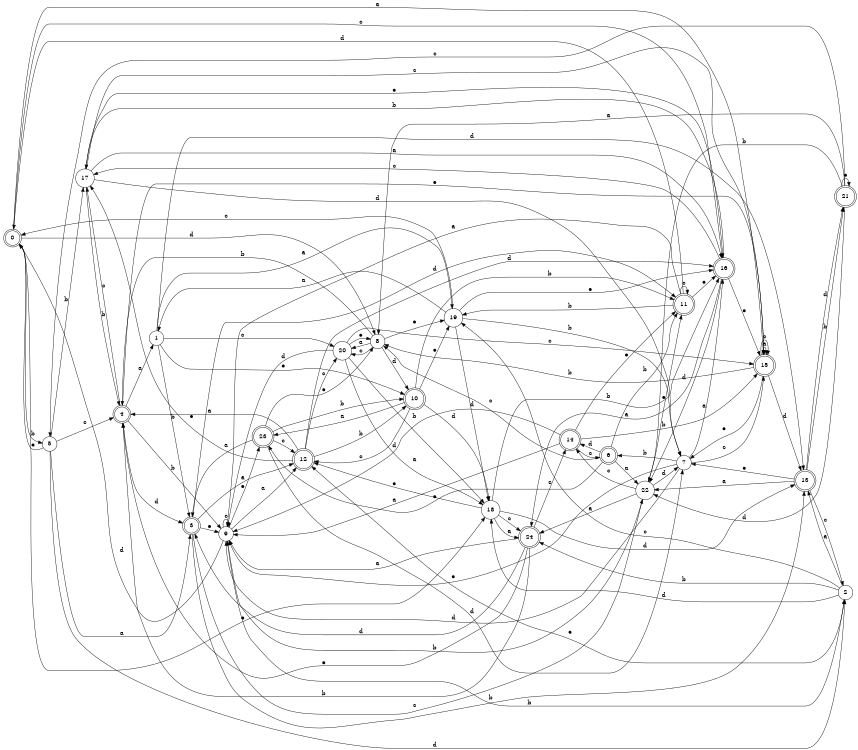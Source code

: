 digraph n20_7 {
__start0 [label="" shape="none"];

rankdir=LR;
size="8,5";

s0 [style="rounded,filled", color="black", fillcolor="white" shape="doublecircle", label="0"];
s1 [style="filled", color="black", fillcolor="white" shape="circle", label="1"];
s2 [style="filled", color="black", fillcolor="white" shape="circle", label="2"];
s3 [style="rounded,filled", color="black", fillcolor="white" shape="doublecircle", label="3"];
s4 [style="rounded,filled", color="black", fillcolor="white" shape="doublecircle", label="4"];
s5 [style="filled", color="black", fillcolor="white" shape="circle", label="5"];
s6 [style="rounded,filled", color="black", fillcolor="white" shape="doublecircle", label="6"];
s7 [style="filled", color="black", fillcolor="white" shape="circle", label="7"];
s8 [style="filled", color="black", fillcolor="white" shape="circle", label="8"];
s9 [style="filled", color="black", fillcolor="white" shape="circle", label="9"];
s10 [style="rounded,filled", color="black", fillcolor="white" shape="doublecircle", label="10"];
s11 [style="rounded,filled", color="black", fillcolor="white" shape="doublecircle", label="11"];
s12 [style="rounded,filled", color="black", fillcolor="white" shape="doublecircle", label="12"];
s13 [style="rounded,filled", color="black", fillcolor="white" shape="doublecircle", label="13"];
s14 [style="rounded,filled", color="black", fillcolor="white" shape="doublecircle", label="14"];
s15 [style="rounded,filled", color="black", fillcolor="white" shape="doublecircle", label="15"];
s16 [style="rounded,filled", color="black", fillcolor="white" shape="doublecircle", label="16"];
s17 [style="filled", color="black", fillcolor="white" shape="circle", label="17"];
s18 [style="filled", color="black", fillcolor="white" shape="circle", label="18"];
s19 [style="filled", color="black", fillcolor="white" shape="circle", label="19"];
s20 [style="filled", color="black", fillcolor="white" shape="circle", label="20"];
s21 [style="rounded,filled", color="black", fillcolor="white" shape="doublecircle", label="21"];
s22 [style="filled", color="black", fillcolor="white" shape="circle", label="22"];
s23 [style="rounded,filled", color="black", fillcolor="white" shape="doublecircle", label="23"];
s24 [style="rounded,filled", color="black", fillcolor="white" shape="doublecircle", label="24"];
s0 -> s15 [label="a"];
s0 -> s5 [label="b"];
s0 -> s16 [label="c"];
s0 -> s8 [label="d"];
s0 -> s18 [label="e"];
s1 -> s19 [label="a"];
s1 -> s3 [label="b"];
s1 -> s20 [label="c"];
s1 -> s13 [label="d"];
s1 -> s10 [label="e"];
s2 -> s13 [label="a"];
s2 -> s24 [label="b"];
s2 -> s19 [label="c"];
s2 -> s18 [label="d"];
s2 -> s12 [label="e"];
s3 -> s12 [label="a"];
s3 -> s13 [label="b"];
s3 -> s22 [label="c"];
s3 -> s11 [label="d"];
s3 -> s9 [label="e"];
s4 -> s1 [label="a"];
s4 -> s9 [label="b"];
s4 -> s17 [label="c"];
s4 -> s3 [label="d"];
s4 -> s15 [label="e"];
s5 -> s3 [label="a"];
s5 -> s17 [label="b"];
s5 -> s4 [label="c"];
s5 -> s2 [label="d"];
s5 -> s0 [label="e"];
s6 -> s22 [label="a"];
s6 -> s11 [label="b"];
s6 -> s8 [label="c"];
s6 -> s14 [label="d"];
s6 -> s23 [label="e"];
s7 -> s16 [label="a"];
s7 -> s6 [label="b"];
s7 -> s15 [label="c"];
s7 -> s9 [label="d"];
s7 -> s9 [label="e"];
s8 -> s20 [label="a"];
s8 -> s4 [label="b"];
s8 -> s20 [label="c"];
s8 -> s10 [label="d"];
s8 -> s19 [label="e"];
s9 -> s12 [label="a"];
s9 -> s2 [label="b"];
s9 -> s9 [label="c"];
s9 -> s0 [label="d"];
s9 -> s23 [label="e"];
s10 -> s23 [label="a"];
s10 -> s11 [label="b"];
s10 -> s12 [label="c"];
s10 -> s18 [label="d"];
s10 -> s19 [label="e"];
s11 -> s9 [label="a"];
s11 -> s19 [label="b"];
s11 -> s11 [label="c"];
s11 -> s0 [label="d"];
s11 -> s16 [label="e"];
s12 -> s4 [label="a"];
s12 -> s10 [label="b"];
s12 -> s20 [label="c"];
s12 -> s16 [label="d"];
s12 -> s17 [label="e"];
s13 -> s22 [label="a"];
s13 -> s21 [label="b"];
s13 -> s2 [label="c"];
s13 -> s21 [label="d"];
s13 -> s7 [label="e"];
s14 -> s9 [label="a"];
s14 -> s15 [label="b"];
s14 -> s6 [label="c"];
s14 -> s9 [label="d"];
s14 -> s11 [label="e"];
s15 -> s15 [label="a"];
s15 -> s8 [label="b"];
s15 -> s15 [label="c"];
s15 -> s13 [label="d"];
s15 -> s7 [label="e"];
s16 -> s24 [label="a"];
s16 -> s17 [label="b"];
s16 -> s17 [label="c"];
s16 -> s22 [label="d"];
s16 -> s15 [label="e"];
s17 -> s16 [label="a"];
s17 -> s4 [label="b"];
s17 -> s15 [label="c"];
s17 -> s7 [label="d"];
s17 -> s16 [label="e"];
s18 -> s24 [label="a"];
s18 -> s16 [label="b"];
s18 -> s24 [label="c"];
s18 -> s13 [label="d"];
s18 -> s12 [label="e"];
s19 -> s1 [label="a"];
s19 -> s7 [label="b"];
s19 -> s0 [label="c"];
s19 -> s18 [label="d"];
s19 -> s16 [label="e"];
s20 -> s18 [label="a"];
s20 -> s18 [label="b"];
s20 -> s15 [label="c"];
s20 -> s9 [label="d"];
s20 -> s8 [label="e"];
s21 -> s8 [label="a"];
s21 -> s22 [label="b"];
s21 -> s5 [label="c"];
s21 -> s22 [label="d"];
s21 -> s21 [label="e"];
s22 -> s24 [label="a"];
s22 -> s9 [label="b"];
s22 -> s14 [label="c"];
s22 -> s7 [label="d"];
s22 -> s11 [label="e"];
s23 -> s3 [label="a"];
s23 -> s10 [label="b"];
s23 -> s12 [label="c"];
s23 -> s7 [label="d"];
s23 -> s8 [label="e"];
s24 -> s9 [label="a"];
s24 -> s4 [label="b"];
s24 -> s14 [label="c"];
s24 -> s3 [label="d"];
s24 -> s4 [label="e"];

}